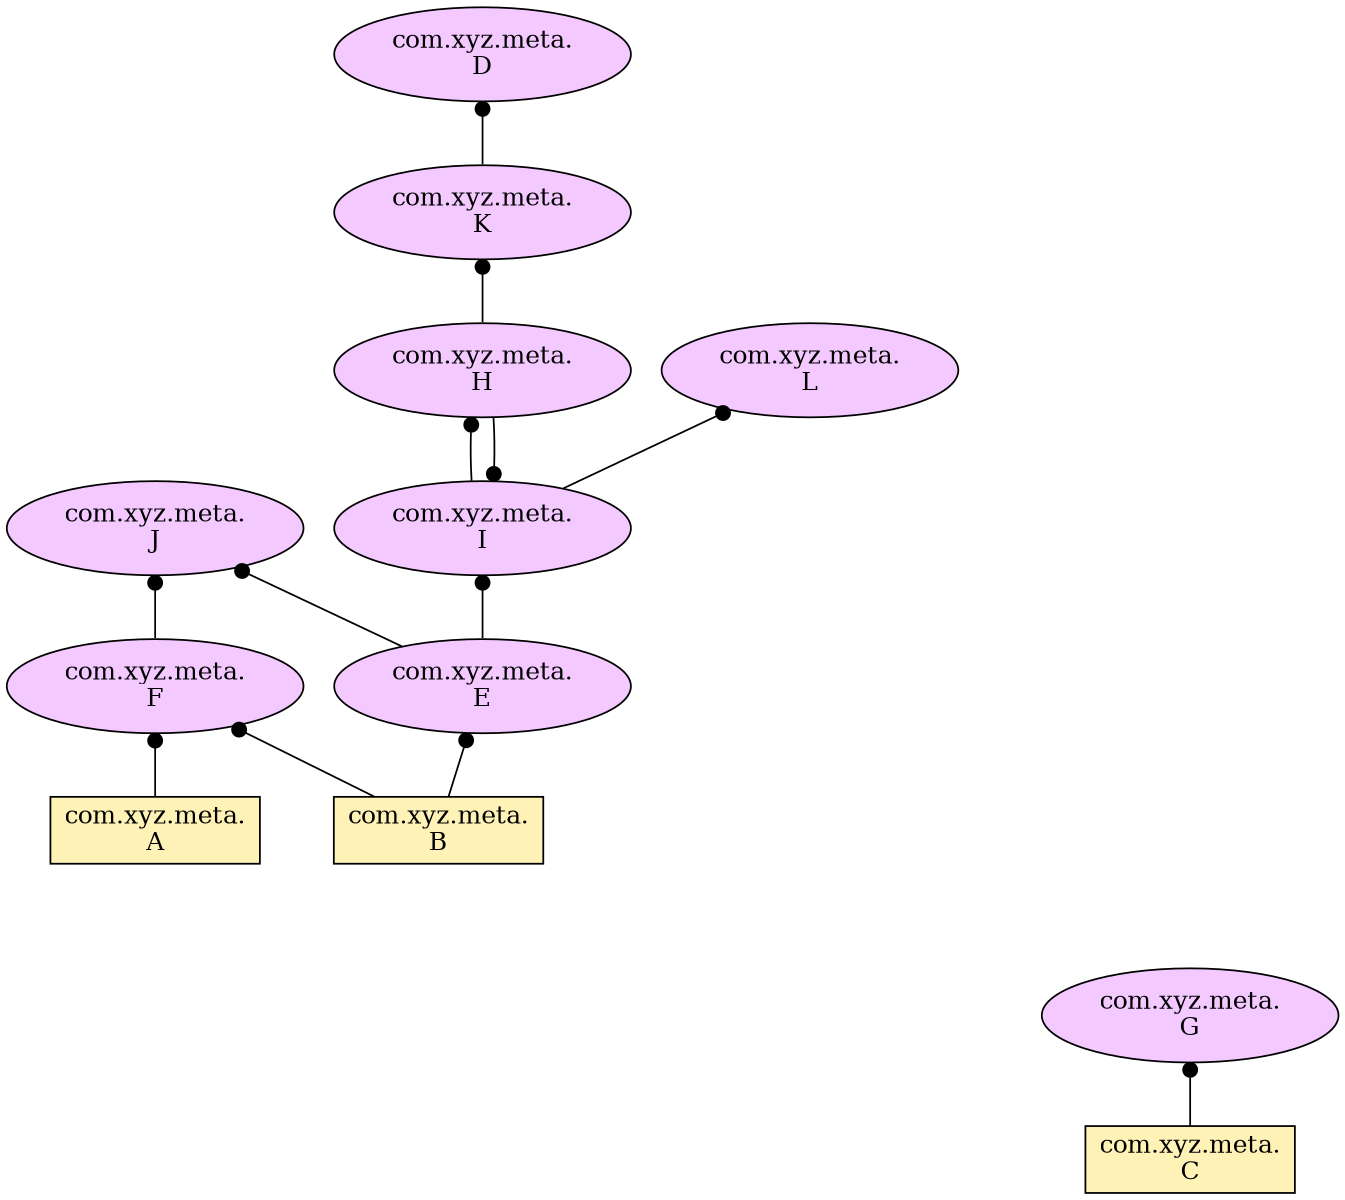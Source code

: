 digraph {
size="9.2,8.0";
layout=dot;
rankdir="BT";
overlap=false;
splines=true;
pack=true;

node[shape=box,style=filled,fillcolor="#fff2b6"];
  "com.xyz.meta.\nA"
  "com.xyz.meta.\nB"
  "com.xyz.meta.\nC"

node[shape=diamond,style=filled,fillcolor="#b6e7ff"];

node[shape=oval,style=filled,fillcolor="#f3c9ff"];
  "com.xyz.meta.\nD"
  "com.xyz.meta.\nF"
  "com.xyz.meta.\nE"
  "com.xyz.meta.\nH"
  "com.xyz.meta.\nG"
  "com.xyz.meta.\nJ"
  "com.xyz.meta.\nI"
  "com.xyz.meta.\nL"
  "com.xyz.meta.\nK"

  "com.xyz.meta.\nF" -> "com.xyz.meta.\nJ" [arrowhead=dot]
  "com.xyz.meta.\nA" -> "com.xyz.meta.\nF" [arrowhead=dot]
  "com.xyz.meta.\nB" -> "com.xyz.meta.\nF" [arrowhead=dot]
  "com.xyz.meta.\nE" -> "com.xyz.meta.\nI" [arrowhead=dot]
  "com.xyz.meta.\nE" -> "com.xyz.meta.\nJ" [arrowhead=dot]
  "com.xyz.meta.\nB" -> "com.xyz.meta.\nE" [arrowhead=dot]
  "com.xyz.meta.\nH" -> "com.xyz.meta.\nK" [arrowhead=dot]
  "com.xyz.meta.\nH" -> "com.xyz.meta.\nI" [arrowhead=dot]
  "com.xyz.meta.\nC" -> "com.xyz.meta.\nG" [arrowhead=dot]
  "com.xyz.meta.\nI" -> "com.xyz.meta.\nL" [arrowhead=dot]
  "com.xyz.meta.\nI" -> "com.xyz.meta.\nH" [arrowhead=dot]
  "com.xyz.meta.\nK" -> "com.xyz.meta.\nD" [arrowhead=dot]
}
